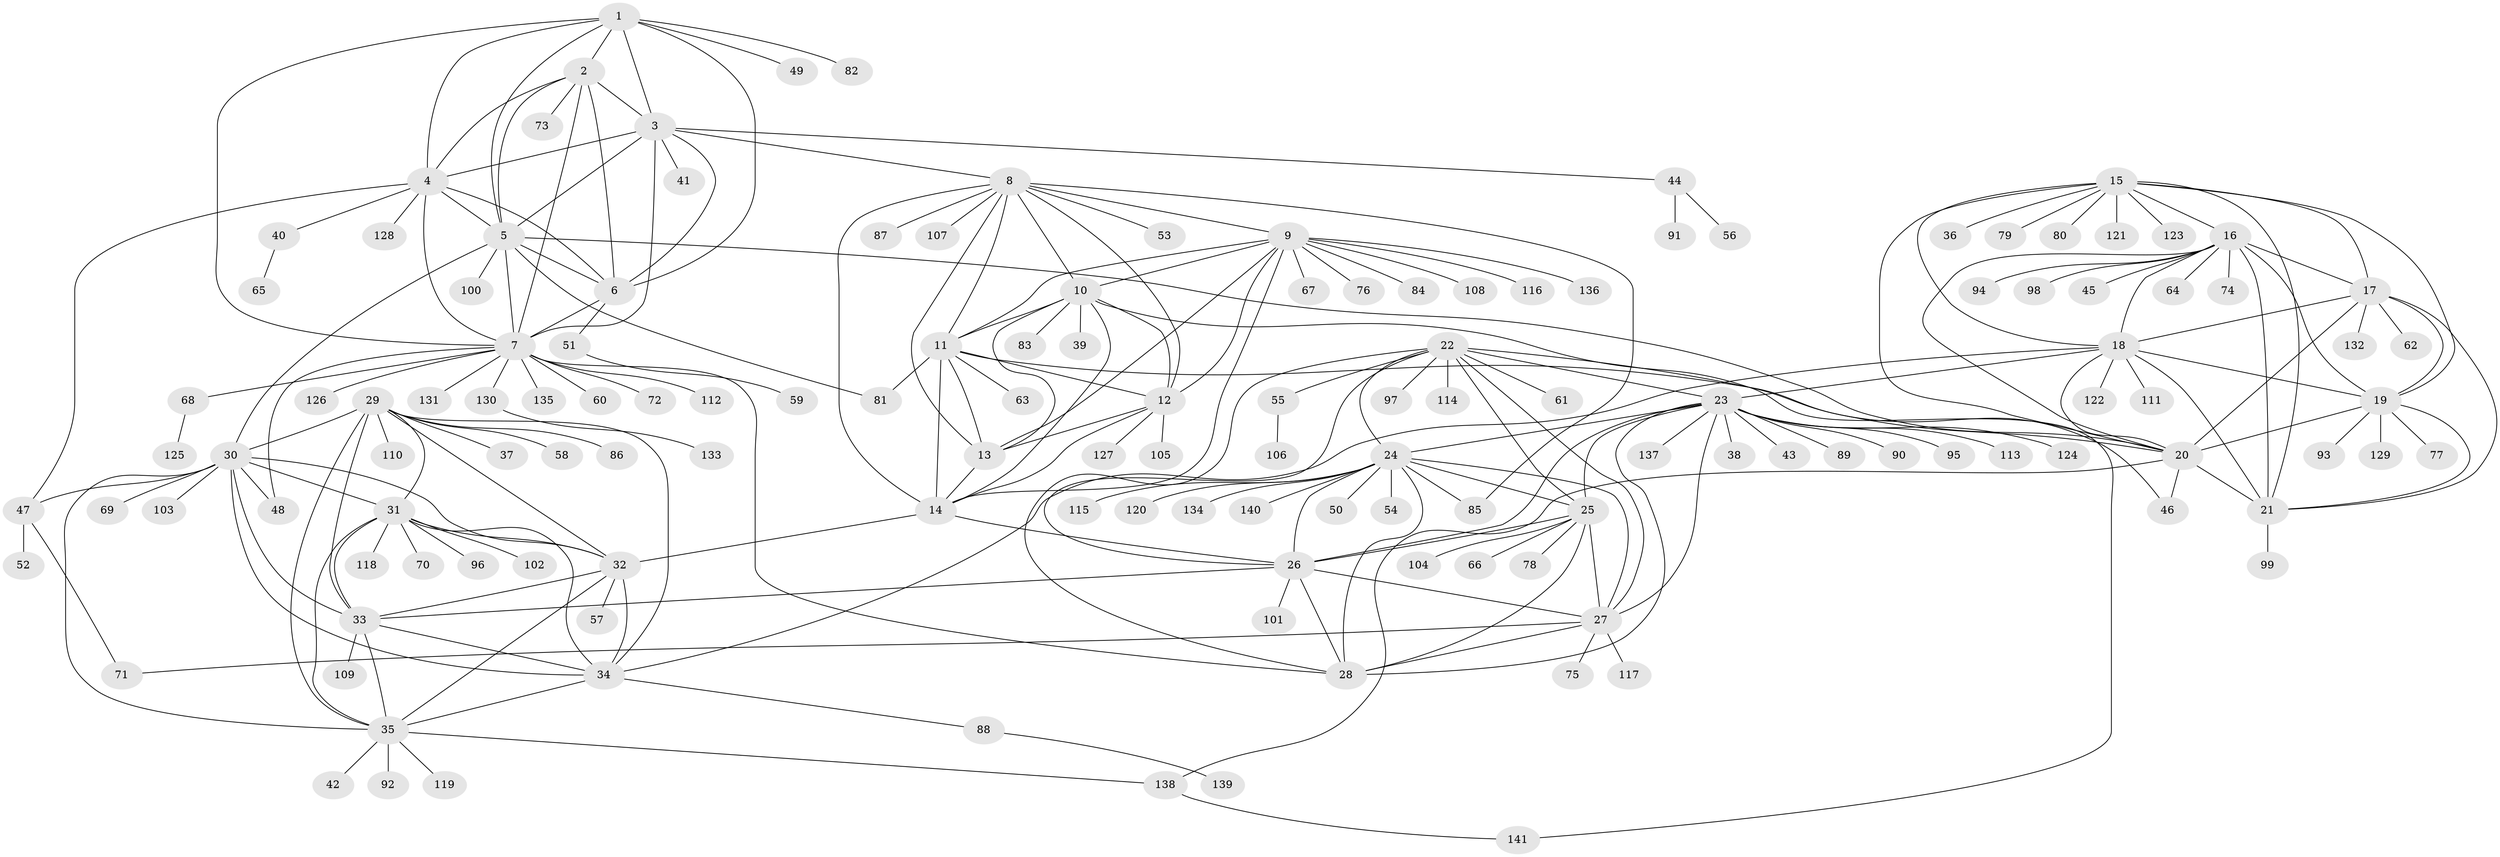 // Generated by graph-tools (version 1.1) at 2025/55/03/09/25 04:55:07]
// undirected, 141 vertices, 229 edges
graph export_dot {
graph [start="1"]
  node [color=gray90,style=filled];
  1;
  2;
  3;
  4;
  5;
  6;
  7;
  8;
  9;
  10;
  11;
  12;
  13;
  14;
  15;
  16;
  17;
  18;
  19;
  20;
  21;
  22;
  23;
  24;
  25;
  26;
  27;
  28;
  29;
  30;
  31;
  32;
  33;
  34;
  35;
  36;
  37;
  38;
  39;
  40;
  41;
  42;
  43;
  44;
  45;
  46;
  47;
  48;
  49;
  50;
  51;
  52;
  53;
  54;
  55;
  56;
  57;
  58;
  59;
  60;
  61;
  62;
  63;
  64;
  65;
  66;
  67;
  68;
  69;
  70;
  71;
  72;
  73;
  74;
  75;
  76;
  77;
  78;
  79;
  80;
  81;
  82;
  83;
  84;
  85;
  86;
  87;
  88;
  89;
  90;
  91;
  92;
  93;
  94;
  95;
  96;
  97;
  98;
  99;
  100;
  101;
  102;
  103;
  104;
  105;
  106;
  107;
  108;
  109;
  110;
  111;
  112;
  113;
  114;
  115;
  116;
  117;
  118;
  119;
  120;
  121;
  122;
  123;
  124;
  125;
  126;
  127;
  128;
  129;
  130;
  131;
  132;
  133;
  134;
  135;
  136;
  137;
  138;
  139;
  140;
  141;
  1 -- 2;
  1 -- 3;
  1 -- 4;
  1 -- 5;
  1 -- 6;
  1 -- 7;
  1 -- 49;
  1 -- 82;
  2 -- 3;
  2 -- 4;
  2 -- 5;
  2 -- 6;
  2 -- 7;
  2 -- 73;
  3 -- 4;
  3 -- 5;
  3 -- 6;
  3 -- 7;
  3 -- 8;
  3 -- 41;
  3 -- 44;
  4 -- 5;
  4 -- 6;
  4 -- 7;
  4 -- 40;
  4 -- 47;
  4 -- 128;
  5 -- 6;
  5 -- 7;
  5 -- 20;
  5 -- 30;
  5 -- 81;
  5 -- 100;
  6 -- 7;
  6 -- 51;
  7 -- 28;
  7 -- 48;
  7 -- 60;
  7 -- 68;
  7 -- 72;
  7 -- 112;
  7 -- 126;
  7 -- 130;
  7 -- 131;
  7 -- 135;
  8 -- 9;
  8 -- 10;
  8 -- 11;
  8 -- 12;
  8 -- 13;
  8 -- 14;
  8 -- 53;
  8 -- 85;
  8 -- 87;
  8 -- 107;
  9 -- 10;
  9 -- 11;
  9 -- 12;
  9 -- 13;
  9 -- 14;
  9 -- 67;
  9 -- 76;
  9 -- 84;
  9 -- 108;
  9 -- 116;
  9 -- 136;
  10 -- 11;
  10 -- 12;
  10 -- 13;
  10 -- 14;
  10 -- 39;
  10 -- 83;
  10 -- 141;
  11 -- 12;
  11 -- 13;
  11 -- 14;
  11 -- 20;
  11 -- 63;
  11 -- 81;
  12 -- 13;
  12 -- 14;
  12 -- 105;
  12 -- 127;
  13 -- 14;
  14 -- 26;
  14 -- 32;
  15 -- 16;
  15 -- 17;
  15 -- 18;
  15 -- 19;
  15 -- 20;
  15 -- 21;
  15 -- 36;
  15 -- 79;
  15 -- 80;
  15 -- 121;
  15 -- 123;
  16 -- 17;
  16 -- 18;
  16 -- 19;
  16 -- 20;
  16 -- 21;
  16 -- 45;
  16 -- 64;
  16 -- 74;
  16 -- 94;
  16 -- 98;
  17 -- 18;
  17 -- 19;
  17 -- 20;
  17 -- 21;
  17 -- 62;
  17 -- 132;
  18 -- 19;
  18 -- 20;
  18 -- 21;
  18 -- 23;
  18 -- 34;
  18 -- 111;
  18 -- 122;
  19 -- 20;
  19 -- 21;
  19 -- 77;
  19 -- 93;
  19 -- 129;
  20 -- 21;
  20 -- 46;
  20 -- 138;
  21 -- 99;
  22 -- 23;
  22 -- 24;
  22 -- 25;
  22 -- 26;
  22 -- 27;
  22 -- 28;
  22 -- 46;
  22 -- 55;
  22 -- 61;
  22 -- 97;
  22 -- 114;
  23 -- 24;
  23 -- 25;
  23 -- 26;
  23 -- 27;
  23 -- 28;
  23 -- 38;
  23 -- 43;
  23 -- 89;
  23 -- 90;
  23 -- 95;
  23 -- 113;
  23 -- 124;
  23 -- 137;
  24 -- 25;
  24 -- 26;
  24 -- 27;
  24 -- 28;
  24 -- 50;
  24 -- 54;
  24 -- 85;
  24 -- 115;
  24 -- 120;
  24 -- 134;
  24 -- 140;
  25 -- 26;
  25 -- 27;
  25 -- 28;
  25 -- 66;
  25 -- 78;
  25 -- 104;
  26 -- 27;
  26 -- 28;
  26 -- 33;
  26 -- 101;
  27 -- 28;
  27 -- 71;
  27 -- 75;
  27 -- 117;
  29 -- 30;
  29 -- 31;
  29 -- 32;
  29 -- 33;
  29 -- 34;
  29 -- 35;
  29 -- 37;
  29 -- 58;
  29 -- 86;
  29 -- 110;
  30 -- 31;
  30 -- 32;
  30 -- 33;
  30 -- 34;
  30 -- 35;
  30 -- 47;
  30 -- 48;
  30 -- 69;
  30 -- 103;
  31 -- 32;
  31 -- 33;
  31 -- 34;
  31 -- 35;
  31 -- 70;
  31 -- 96;
  31 -- 102;
  31 -- 118;
  32 -- 33;
  32 -- 34;
  32 -- 35;
  32 -- 57;
  33 -- 34;
  33 -- 35;
  33 -- 109;
  34 -- 35;
  34 -- 88;
  35 -- 42;
  35 -- 92;
  35 -- 119;
  35 -- 138;
  40 -- 65;
  44 -- 56;
  44 -- 91;
  47 -- 52;
  47 -- 71;
  51 -- 59;
  55 -- 106;
  68 -- 125;
  88 -- 139;
  130 -- 133;
  138 -- 141;
}

